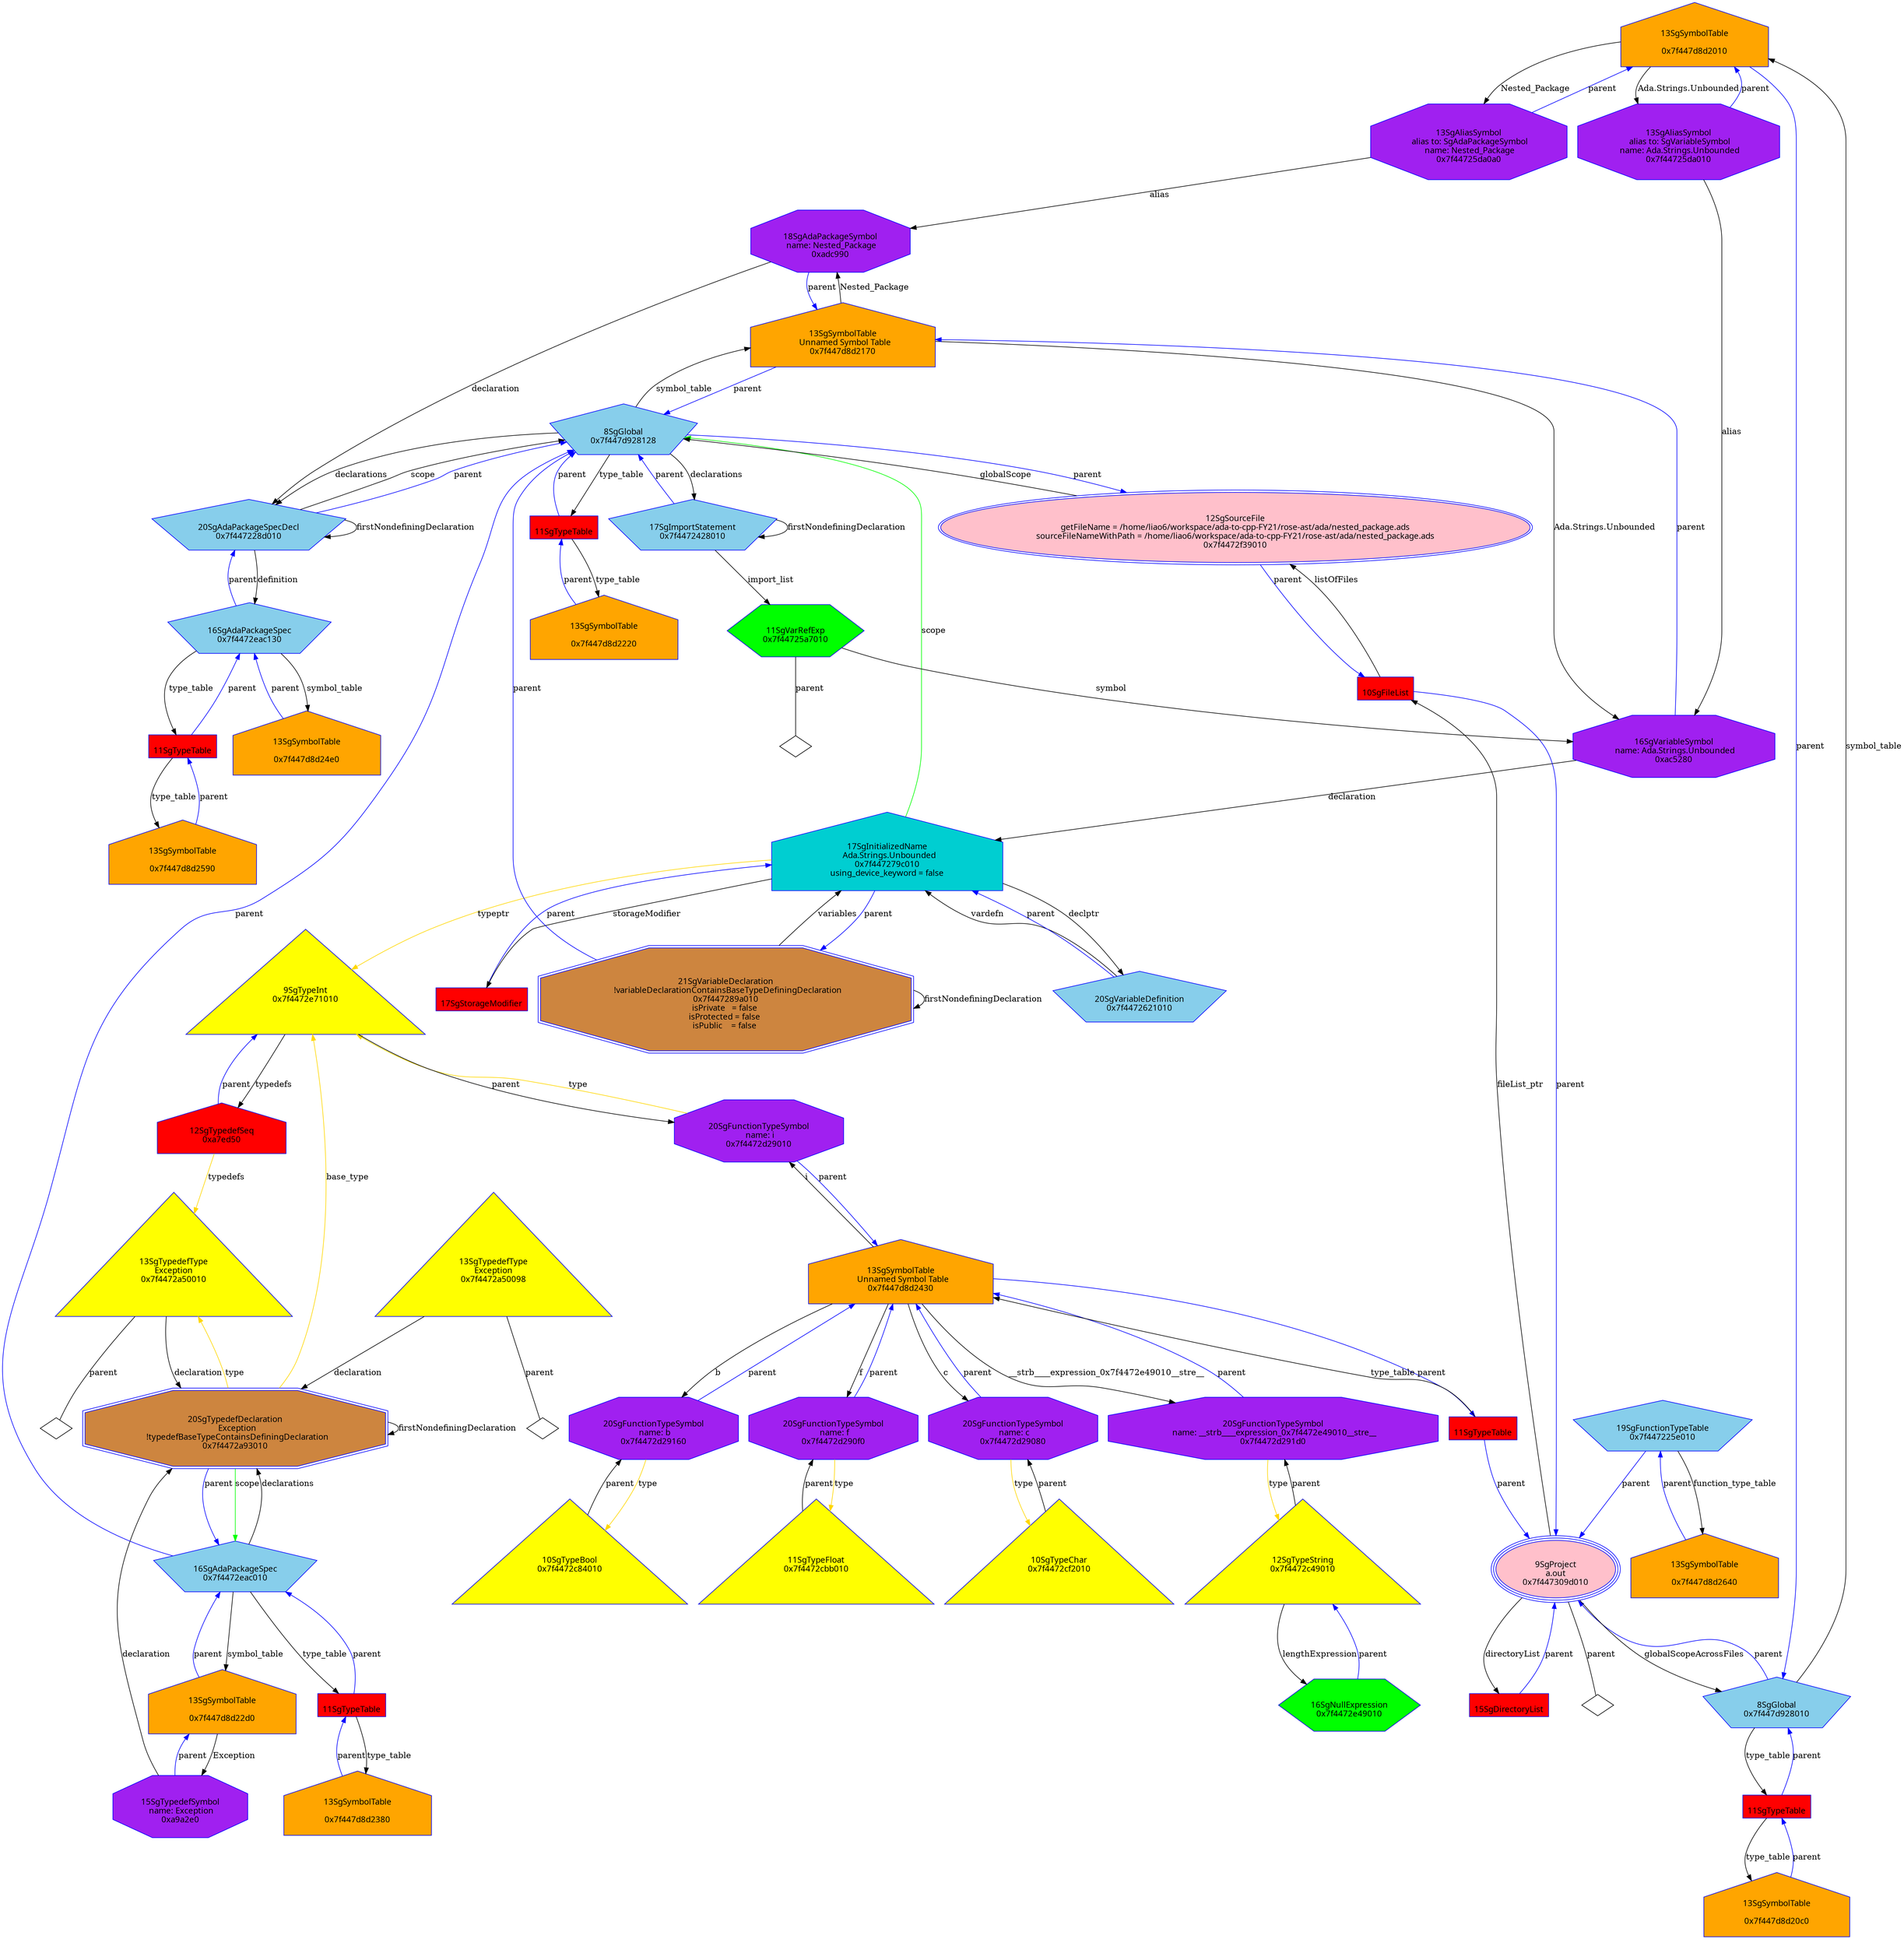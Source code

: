 digraph "Gnested_package.ads.dot" {
"0x7f447d8d2010"[label="\n13SgSymbolTable\n  \n  0x7f447d8d2010  " shape=house,regular=0,URL="\N",tooltip="more info at \N",sides=5,peripheries=1,color="blue",fillcolor=orange,fontname="7x13bold",fontcolor=black,style=filled];
"0x7f447d8d2010" -> "0x7f44725da0a0"[label="Nested_Package" dir=forward ];
"0x7f447d8d2010" -> "0x7f44725da010"[label="Ada.Strings.Unbounded" dir=forward ];
"0x7f447d8d2010" -> "0x7f447d928010"[label="parent" color="blue" dir=forward ];
"0x7f447d8d20c0"[label="\n13SgSymbolTable\n  \n  0x7f447d8d20c0  " shape=house,regular=0,URL="\N",tooltip="more info at \N",sides=5,peripheries=1,color="blue",fillcolor=orange,fontname="7x13bold",fontcolor=black,style=filled];
"0x7f447d8d20c0" -> "0x9d7a00"[label="parent" color="blue" dir=forward ];
"0x7f447d8d2170"[label="\n13SgSymbolTable\n  Unnamed Symbol Table\n  0x7f447d8d2170  " shape=house,regular=0,URL="\N",tooltip="more info at \N",sides=5,peripheries=1,color="blue",fillcolor=orange,fontname="7x13bold",fontcolor=black,style=filled];
"0x7f447d8d2170" -> "0xadc990"[label="Nested_Package" dir=forward ];
"0x7f447d8d2170" -> "0xac5280"[label="Ada.Strings.Unbounded" dir=forward ];
"0x7f447d8d2170" -> "0x7f447d928128"[label="parent" color="blue" dir=forward ];
"0x7f447d8d2220"[label="\n13SgSymbolTable\n  \n  0x7f447d8d2220  " shape=house,regular=0,URL="\N",tooltip="more info at \N",sides=5,peripheries=1,color="blue",fillcolor=orange,fontname="7x13bold",fontcolor=black,style=filled];
"0x7f447d8d2220" -> "0x9d7a28"[label="parent" color="blue" dir=forward ];
"0x7f447d8d22d0"[label="\n13SgSymbolTable\n  \n  0x7f447d8d22d0  " shape=house,regular=0,URL="\N",tooltip="more info at \N",sides=5,peripheries=1,color="blue",fillcolor=orange,fontname="7x13bold",fontcolor=black,style=filled];
"0x7f447d8d22d0" -> "0xa9a2e0"[label="Exception" dir=forward ];
"0x7f447d8d22d0" -> "0x7f4472eac010"[label="parent" color="blue" dir=forward ];
"0x7f447d8d2380"[label="\n13SgSymbolTable\n  \n  0x7f447d8d2380  " shape=house,regular=0,URL="\N",tooltip="more info at \N",sides=5,peripheries=1,color="blue",fillcolor=orange,fontname="7x13bold",fontcolor=black,style=filled];
"0x7f447d8d2380" -> "0x9d7a50"[label="parent" color="blue" dir=forward ];
"0x7f447d8d2430"[label="\n13SgSymbolTable\n  Unnamed Symbol Table\n  0x7f447d8d2430  " shape=house,regular=0,URL="\N",tooltip="more info at \N",sides=5,peripheries=1,color="blue",fillcolor=orange,fontname="7x13bold",fontcolor=black,style=filled];
"0x7f447d8d2430" -> "0x7f4472d291d0"[label="__strb____expression_0x7f4472e49010__stre__" dir=forward ];
"0x7f447d8d2430" -> "0x7f4472d29160"[label="b" dir=forward ];
"0x7f447d8d2430" -> "0x7f4472d290f0"[label="f" dir=forward ];
"0x7f447d8d2430" -> "0x7f4472d29080"[label="c" dir=forward ];
"0x7f447d8d2430" -> "0x7f4472d29010"[label="i" dir=forward ];
"0x7f447d8d2430" -> "0x9d7a78"[label="parent" color="blue" dir=forward ];
"0x7f447d8d24e0"[label="\n13SgSymbolTable\n  \n  0x7f447d8d24e0  " shape=house,regular=0,URL="\N",tooltip="more info at \N",sides=5,peripheries=1,color="blue",fillcolor=orange,fontname="7x13bold",fontcolor=black,style=filled];
"0x7f447d8d24e0" -> "0x7f4472eac130"[label="parent" color="blue" dir=forward ];
"0x7f447d8d2590"[label="\n13SgSymbolTable\n  \n  0x7f447d8d2590  " shape=house,regular=0,URL="\N",tooltip="more info at \N",sides=5,peripheries=1,color="blue",fillcolor=orange,fontname="7x13bold",fontcolor=black,style=filled];
"0x7f447d8d2590" -> "0x9d7aa0"[label="parent" color="blue" dir=forward ];
"0x7f447d8d2640"[label="\n13SgSymbolTable\n  \n  0x7f447d8d2640  " shape=house,regular=0,URL="\N",tooltip="more info at \N",sides=5,peripheries=1,color="blue",fillcolor=orange,fontname="7x13bold",fontcolor=black,style=filled];
"0x7f447d8d2640" -> "0x7f447225e010"[label="parent" color="blue" dir=forward ];
"0xab19f0"[label="\n17SgStorageModifier" shape=polygon,regular=0,URL="\N",tooltip="more info at \N",sides=4,peripheries=1,color="blue",fillcolor=red,fontname="7x13bold",fontcolor=black,style=filled];
"0xab19f0" -> "0x7f447279c010"[label="parent" color="blue" dir=forward ];
"0x7f4472f39010"[label="\n12SgSourceFile\n  getFileName = /home/liao6/workspace/ada-to-cpp-FY21/rose-ast/ada/nested_package.ads  \n  sourceFileNameWithPath = /home/liao6/workspace/ada-to-cpp-FY21/rose-ast/ada/nested_package.ads  \n  0x7f4472f39010  " shape=ellipse,regular=0,URL="\N",tooltip="more info at \N",sides=5,peripheries=2,color="blue",fillcolor=pink,fontname="7x13bold",fontcolor=black,style=filled];
"0x7f4472f39010" -> "0x7f447d928128"[label="globalScope" dir=forward ];
"0x7f4472f39010" -> "0x99cf80"[label="parent" color="blue" dir=forward ];
"0x99cf80"[label="\n10SgFileList" shape=polygon,regular=0,URL="\N",tooltip="more info at \N",sides=4,peripheries=1,color="blue",fillcolor=red,fontname="7x13bold",fontcolor=black,style=filled];
"0x99cf80" -> "0x7f4472f39010"[label="listOfFiles" dir=forward ];
"0x99cf80" -> "0x7f447309d010"[label="parent" color="blue" dir=forward ];
"0x9bc390"[label="\n15SgDirectoryList" shape=polygon,regular=0,URL="\N",tooltip="more info at \N",sides=4,peripheries=1,color="blue",fillcolor=red,fontname="7x13bold",fontcolor=black,style=filled];
"0x9bc390" -> "0x7f447309d010"[label="parent" color="blue" dir=forward ];
"0x7f447309d010"[label="\n9SgProject\n  a.out  \n  0x7f447309d010  " shape=ellipse,regular=0,URL="\N",tooltip="more info at \N",sides=5,peripheries=3,color="blue",fillcolor=pink,fontname="7x13bold",fontcolor=black,style=filled];
"0x7f447309d010" -> "0x99cf80"[label="fileList_ptr" dir=forward ];
"0x7f447309d010" -> "0x9bc390"[label="directoryList" dir=forward ];
"0x7f447309d010" -> "0x7f447d928010"[label="globalScopeAcrossFiles" dir=forward ];
"0x7f447309d010" -> "0x7f447309d010__parent__null"[label="parent" dir=none ];
"0x7f447309d010__parent__null"[label="" shape=diamond ];
"0xa7ed50"[label="\n12SgTypedefSeq\n  0xa7ed50  " shape=house,regular=0,URL="\N",tooltip="more info at \N",sides=5,peripheries=1,color="blue",fillcolor=red,fontname="7x13bold",fontcolor=black,style=filled];
"0xa7ed50" -> "0x7f4472a50010"[label="typedefs" color="gold1" dir=forward ];
"0xa7ed50" -> "0x7f4472e71010"[label="parent" color="blue" dir=forward ];
"0x9d7a00"[label="\n11SgTypeTable" shape=polygon,regular=0,URL="\N",tooltip="more info at \N",sides=4,peripheries=1,color="blue",fillcolor=red,fontname="7x13bold",fontcolor=black,style=filled];
"0x9d7a00" -> "0x7f447d8d20c0"[label="type_table" dir=forward ];
"0x9d7a00" -> "0x7f447d928010"[label="parent" color="blue" dir=forward ];
"0x9d7a28"[label="\n11SgTypeTable" shape=polygon,regular=0,URL="\N",tooltip="more info at \N",sides=4,peripheries=1,color="blue",fillcolor=red,fontname="7x13bold",fontcolor=black,style=filled];
"0x9d7a28" -> "0x7f447d8d2220"[label="type_table" dir=forward ];
"0x9d7a28" -> "0x7f447d928128"[label="parent" color="blue" dir=forward ];
"0x9d7a50"[label="\n11SgTypeTable" shape=polygon,regular=0,URL="\N",tooltip="more info at \N",sides=4,peripheries=1,color="blue",fillcolor=red,fontname="7x13bold",fontcolor=black,style=filled];
"0x9d7a50" -> "0x7f447d8d2380"[label="type_table" dir=forward ];
"0x9d7a50" -> "0x7f4472eac010"[label="parent" color="blue" dir=forward ];
"0x9d7a78"[label="\n11SgTypeTable" shape=polygon,regular=0,URL="\N",tooltip="more info at \N",sides=4,peripheries=1,color="blue",fillcolor=red,fontname="7x13bold",fontcolor=black,style=filled];
"0x9d7a78" -> "0x7f447d8d2430"[label="type_table" dir=forward ];
"0x9d7a78" -> "0x7f447309d010"[label="parent" color="blue" dir=forward ];
"0x9d7aa0"[label="\n11SgTypeTable" shape=polygon,regular=0,URL="\N",tooltip="more info at \N",sides=4,peripheries=1,color="blue",fillcolor=red,fontname="7x13bold",fontcolor=black,style=filled];
"0x9d7aa0" -> "0x7f447d8d2590"[label="type_table" dir=forward ];
"0x9d7aa0" -> "0x7f4472eac130"[label="parent" color="blue" dir=forward ];
"0x7f4472cf2010"[label="\n10SgTypeChar\n  0x7f4472cf2010  \n   \n   " shape=polygon,regular=0,URL="\N",tooltip="more info at \N",sides=3,peripheries=1,color="blue",fillcolor=yellow,fontname="7x13bold",fontcolor=black,style=filled];
"0x7f4472cf2010" -> "0x7f4472d29080"[label="parent" dir=forward ];
"0x7f4472e71010"[label="\n9SgTypeInt\n  0x7f4472e71010  \n   \n   " shape=polygon,regular=0,URL="\N",tooltip="more info at \N",sides=3,peripheries=1,color="blue",fillcolor=yellow,fontname="7x13bold",fontcolor=black,style=filled];
"0x7f4472e71010" -> "0xa7ed50"[label="typedefs" dir=forward ];
"0x7f4472e71010" -> "0x7f4472d29010"[label="parent" dir=forward ];
"0x7f4472cbb010"[label="\n11SgTypeFloat\n  0x7f4472cbb010  \n   \n   " shape=polygon,regular=0,URL="\N",tooltip="more info at \N",sides=3,peripheries=1,color="blue",fillcolor=yellow,fontname="7x13bold",fontcolor=black,style=filled];
"0x7f4472cbb010" -> "0x7f4472d290f0"[label="parent" dir=forward ];
"0x7f4472c49010"[label="\n12SgTypeString\n  0x7f4472c49010  \n   \n   " shape=polygon,regular=0,URL="\N",tooltip="more info at \N",sides=3,peripheries=1,color="blue",fillcolor=yellow,fontname="7x13bold",fontcolor=black,style=filled];
"0x7f4472c49010" -> "0x7f4472e49010"[label="lengthExpression" dir=forward ];
"0x7f4472c49010" -> "0x7f4472d291d0"[label="parent" dir=forward ];
"0x7f4472c84010"[label="\n10SgTypeBool\n  0x7f4472c84010  \n   \n   " shape=polygon,regular=0,URL="\N",tooltip="more info at \N",sides=3,peripheries=1,color="blue",fillcolor=yellow,fontname="7x13bold",fontcolor=black,style=filled];
"0x7f4472c84010" -> "0x7f4472d29160"[label="parent" dir=forward ];
"0x7f4472a50010"[label="\n13SgTypedefType\nException\n  0x7f4472a50010  \n   \n   " shape=polygon,regular=0,URL="\N",tooltip="more info at \N",sides=3,peripheries=1,color="blue",fillcolor=yellow,fontname="7x13bold",fontcolor=black,style=filled];
"0x7f4472a50010" -> "0x7f4472a93010"[label="declaration" dir=forward ];
"0x7f4472a50010" -> "0x7f4472a50010__parent__null"[label="parent" dir=none ];
"0x7f4472a50010__parent__null"[label="" shape=diamond ];
"0x7f4472a50098"[label="\n13SgTypedefType\nException\n  0x7f4472a50098  \n   \n   " shape=polygon,regular=0,URL="\N",tooltip="more info at \N",sides=3,peripheries=1,color="blue",fillcolor=yellow,fontname="7x13bold",fontcolor=black,style=filled];
"0x7f4472a50098" -> "0x7f4472a93010"[label="declaration" dir=forward ];
"0x7f4472a50098" -> "0x7f4472a50098__parent__null"[label="parent" dir=none ];
"0x7f4472a50098__parent__null"[label="" shape=diamond ];
"0x7f447d928010"[label="\n8SgGlobal\n  0x7f447d928010  " shape=polygon,regular=0,URL="\N",tooltip="more info at \N",sides=5,peripheries=1,color="blue",fillcolor=skyblue,fontname="7x13bold",fontcolor=black,style=filled];
"0x7f447d928010" -> "0x7f447d8d2010"[label="symbol_table" dir=forward ];
"0x7f447d928010" -> "0x9d7a00"[label="type_table" dir=forward ];
"0x7f447d928010" -> "0x7f447309d010"[label="parent" color="blue" dir=forward ];
"0x7f447d928128"[label="\n8SgGlobal\n  0x7f447d928128  " shape=polygon,regular=0,URL="\N",tooltip="more info at \N",sides=5,peripheries=1,color="blue",fillcolor=skyblue,fontname="7x13bold",fontcolor=black,style=filled];
"0x7f447d928128" -> "0x7f4472428010"[label="declarations" dir=forward ];
"0x7f447d928128" -> "0x7f447228d010"[label="declarations" dir=forward ];
"0x7f447d928128" -> "0x7f447d8d2170"[label="symbol_table" dir=forward ];
"0x7f447d928128" -> "0x9d7a28"[label="type_table" dir=forward ];
"0x7f447d928128" -> "0x7f4472f39010"[label="parent" color="blue" dir=forward ];
"0x7f4472621010"[label="\n20SgVariableDefinition\n  0x7f4472621010  " shape=polygon,regular=0,URL="\N",tooltip="more info at \N",sides=5,peripheries=1,color="blue",fillcolor=skyblue,fontname="7x13bold",fontcolor=black,style=filled];
"0x7f4472621010" -> "0x7f447279c010"[label="vardefn" dir=forward ];
"0x7f4472621010" -> "0x7f447279c010"[label="parent" color="blue" dir=forward ];
"0x7f447225e010"[label="\n19SgFunctionTypeTable\n  0x7f447225e010  " shape=polygon,regular=0,URL="\N",tooltip="more info at \N",sides=5,peripheries=1,color="blue",fillcolor=skyblue,fontname="7x13bold",fontcolor=black,style=filled];
"0x7f447225e010" -> "0x7f447d8d2640"[label="function_type_table" dir=forward ];
"0x7f447225e010" -> "0x7f447309d010"[label="parent" color="blue" dir=forward ];
"0x7f4472a93010"[label="\n20SgTypedefDeclaration\n  Exception\n  !typedefBaseTypeContainsDefiningDeclaration\n  0x7f4472a93010  " shape=polygon,regular=0,URL="\N",tooltip="more info at \N",sides=8,peripheries=2,color="blue",fillcolor=peru,fontname="7x13bold",fontcolor=black,style=filled];
"0x7f4472a93010" -> "0x7f4472e71010"[label="base_type" color="gold1" dir=forward ];
"0x7f4472a93010" -> "0x7f4472a50010"[label="type" color="gold1" dir=forward ];
"0x7f4472a93010" -> "0x7f4472eac010"[label="scope" color="green" dir=forward ];
"0x7f4472a93010" -> "0x7f4472a93010"[label="firstNondefiningDeclaration" dir=forward ];
"0x7f4472a93010" -> "0x7f4472eac010"[label="parent" color="blue" dir=forward ];
"0x7f447289a010"[label="\n21SgVariableDeclaration\n  !variableDeclarationContainsBaseTypeDefiningDeclaration\n  0x7f447289a010  \n isPrivate   = false  \n isProtected = false  \n isPublic    = false  " shape=polygon,regular=0,URL="\N",tooltip="more info at \N",sides=8,peripheries=2,color="blue",fillcolor=peru,fontname="7x13bold",fontcolor=black,style=filled];
"0x7f447289a010" -> "0x7f447279c010"[label="variables" dir=forward ];
"0x7f447289a010" -> "0x7f447289a010"[label="firstNondefiningDeclaration" dir=forward ];
"0x7f447289a010" -> "0x7f447d928128"[label="parent" color="blue" dir=forward ];
"0x7f4472428010"[label="\n17SgImportStatement\n  0x7f4472428010  " shape=polygon,regular=0,URL="\N",tooltip="more info at \N",sides=5,peripheries=1,color="blue",fillcolor=skyblue,fontname="7x13bold",fontcolor=black,style=filled];
"0x7f4472428010" -> "0x7f44725a7010"[label="import_list" dir=forward ];
"0x7f4472428010" -> "0x7f4472428010"[label="firstNondefiningDeclaration" dir=forward ];
"0x7f4472428010" -> "0x7f447d928128"[label="parent" color="blue" dir=forward ];
"0x7f4472eac010"[label="\n16SgAdaPackageSpec\n  0x7f4472eac010  " shape=polygon,regular=0,URL="\N",tooltip="more info at \N",sides=5,peripheries=1,color="blue",fillcolor=skyblue,fontname="7x13bold",fontcolor=black,style=filled];
"0x7f4472eac010" -> "0x7f4472a93010"[label="declarations" dir=forward ];
"0x7f4472eac010" -> "0x7f447d8d22d0"[label="symbol_table" dir=forward ];
"0x7f4472eac010" -> "0x9d7a50"[label="type_table" dir=forward ];
"0x7f4472eac010" -> "0x7f447d928128"[label="parent" color="blue" dir=forward ];
"0x7f4472eac130"[label="\n16SgAdaPackageSpec\n  0x7f4472eac130  " shape=polygon,regular=0,URL="\N",tooltip="more info at \N",sides=5,peripheries=1,color="blue",fillcolor=skyblue,fontname="7x13bold",fontcolor=black,style=filled];
"0x7f4472eac130" -> "0x7f447d8d24e0"[label="symbol_table" dir=forward ];
"0x7f4472eac130" -> "0x9d7aa0"[label="type_table" dir=forward ];
"0x7f4472eac130" -> "0x7f447228d010"[label="parent" color="blue" dir=forward ];
"0x7f447228d010"[label="\n20SgAdaPackageSpecDecl\n  0x7f447228d010  " shape=polygon,regular=0,URL="\N",tooltip="more info at \N",sides=5,peripheries=1,color="blue",fillcolor=skyblue,fontname="7x13bold",fontcolor=black,style=filled];
"0x7f447228d010" -> "0x7f4472eac130"[label="definition" dir=forward ];
"0x7f447228d010" -> "0x7f447d928128"[label="scope" dir=forward ];
"0x7f447228d010" -> "0x7f447228d010"[label="firstNondefiningDeclaration" dir=forward ];
"0x7f447228d010" -> "0x7f447d928128"[label="parent" color="blue" dir=forward ];
"0x7f44725a7010"[label="\n11SgVarRefExp\n  0x7f44725a7010  " shape=polygon,regular=0,URL="\N",tooltip="more info at \N",sides=6,peripheries=1,color="blue",fillcolor=green,fontname="7x13bold",fontcolor=black,style=filled];
"0x7f44725a7010" -> "0xac5280"[label="symbol" dir=forward ];
"0x7f44725a7010" -> "0x7f44725a7010__parent__null"[label="parent" dir=none ];
"0x7f44725a7010__parent__null"[label="" shape=diamond ];
"0x7f4472e49010"[label="\n16SgNullExpression\n  0x7f4472e49010  " shape=polygon,regular=0,URL="\N",tooltip="more info at \N",sides=6,peripheries=1,color="blue",fillcolor=green,fontname="7x13bold",fontcolor=black,style=filled];
"0x7f4472e49010" -> "0x7f4472c49010"[label="parent" color="blue" dir=forward ];
"0xac5280"[label="\n16SgVariableSymbol\n name: Ada.Strings.Unbounded\n  0xac5280  " shape=polygon,regular=0,URL="\N",tooltip="more info at \N",sides=8,peripheries=1,color="blue",fillcolor=purple,fontname="7x13bold",fontcolor=black,style=filled];
"0xac5280" -> "0x7f447279c010"[label="declaration" dir=forward ];
"0xac5280" -> "0x7f447d8d2170"[label="parent" color="blue" dir=forward ];
"0x7f4472d29010"[label="\n20SgFunctionTypeSymbol\n name: i\n  0x7f4472d29010  " shape=polygon,regular=0,URL="\N",tooltip="more info at \N",sides=8,peripheries=1,color="blue",fillcolor=purple,fontname="7x13bold",fontcolor=black,style=filled];
"0x7f4472d29010" -> "0x7f4472e71010"[label="type" color="gold1" dir=forward ];
"0x7f4472d29010" -> "0x7f447d8d2430"[label="parent" color="blue" dir=forward ];
"0x7f4472d29080"[label="\n20SgFunctionTypeSymbol\n name: c\n  0x7f4472d29080  " shape=polygon,regular=0,URL="\N",tooltip="more info at \N",sides=8,peripheries=1,color="blue",fillcolor=purple,fontname="7x13bold",fontcolor=black,style=filled];
"0x7f4472d29080" -> "0x7f4472cf2010"[label="type" color="gold1" dir=forward ];
"0x7f4472d29080" -> "0x7f447d8d2430"[label="parent" color="blue" dir=forward ];
"0x7f4472d290f0"[label="\n20SgFunctionTypeSymbol\n name: f\n  0x7f4472d290f0  " shape=polygon,regular=0,URL="\N",tooltip="more info at \N",sides=8,peripheries=1,color="blue",fillcolor=purple,fontname="7x13bold",fontcolor=black,style=filled];
"0x7f4472d290f0" -> "0x7f4472cbb010"[label="type" color="gold1" dir=forward ];
"0x7f4472d290f0" -> "0x7f447d8d2430"[label="parent" color="blue" dir=forward ];
"0x7f4472d29160"[label="\n20SgFunctionTypeSymbol\n name: b\n  0x7f4472d29160  " shape=polygon,regular=0,URL="\N",tooltip="more info at \N",sides=8,peripheries=1,color="blue",fillcolor=purple,fontname="7x13bold",fontcolor=black,style=filled];
"0x7f4472d29160" -> "0x7f4472c84010"[label="type" color="gold1" dir=forward ];
"0x7f4472d29160" -> "0x7f447d8d2430"[label="parent" color="blue" dir=forward ];
"0x7f4472d291d0"[label="\n20SgFunctionTypeSymbol\n name: __strb____expression_0x7f4472e49010__stre__\n  0x7f4472d291d0  " shape=polygon,regular=0,URL="\N",tooltip="more info at \N",sides=8,peripheries=1,color="blue",fillcolor=purple,fontname="7x13bold",fontcolor=black,style=filled];
"0x7f4472d291d0" -> "0x7f4472c49010"[label="type" color="gold1" dir=forward ];
"0x7f4472d291d0" -> "0x7f447d8d2430"[label="parent" color="blue" dir=forward ];
"0xa9a2e0"[label="\n15SgTypedefSymbol\n name: Exception\n  0xa9a2e0  " shape=polygon,regular=0,URL="\N",tooltip="more info at \N",sides=8,peripheries=1,color="blue",fillcolor=purple,fontname="7x13bold",fontcolor=black,style=filled];
"0xa9a2e0" -> "0x7f4472a93010"[label="declaration" dir=forward ];
"0xa9a2e0" -> "0x7f447d8d22d0"[label="parent" color="blue" dir=forward ];
"0x7f44725da010"[label="\n13SgAliasSymbol\n alias to: SgVariableSymbol\n name: Ada.Strings.Unbounded\n  0x7f44725da010  " shape=polygon,regular=0,URL="\N",tooltip="more info at \N",sides=8,peripheries=1,color="blue",fillcolor=purple,fontname="7x13bold",fontcolor=black,style=filled];
"0x7f44725da010" -> "0xac5280"[label="alias" dir=forward ];
"0x7f44725da010" -> "0x7f447d8d2010"[label="parent" color="blue" dir=forward ];
"0x7f44725da0a0"[label="\n13SgAliasSymbol\n alias to: SgAdaPackageSymbol\n name: Nested_Package\n  0x7f44725da0a0  " shape=polygon,regular=0,URL="\N",tooltip="more info at \N",sides=8,peripheries=1,color="blue",fillcolor=purple,fontname="7x13bold",fontcolor=black,style=filled];
"0x7f44725da0a0" -> "0xadc990"[label="alias" dir=forward ];
"0x7f44725da0a0" -> "0x7f447d8d2010"[label="parent" color="blue" dir=forward ];
"0xadc990"[label="\n18SgAdaPackageSymbol\n name: Nested_Package\n  0xadc990  " shape=polygon,regular=0,URL="\N",tooltip="more info at \N",sides=8,peripheries=1,color="blue",fillcolor=purple,fontname="7x13bold",fontcolor=black,style=filled];
"0xadc990" -> "0x7f447228d010"[label="declaration" dir=forward ];
"0xadc990" -> "0x7f447d8d2170"[label="parent" color="blue" dir=forward ];
"0x7f447279c010"[label="\n17SgInitializedName\n  Ada.Strings.Unbounded\n  0x7f447279c010  \n  using_device_keyword = false  " shape=house,regular=0,URL="\N",tooltip="more info at \N",sides=5,peripheries=1,color="blue",fillcolor=darkturquoise,fontname="7x13bold",fontcolor=black,style=filled];
"0x7f447279c010" -> "0x7f4472e71010"[label="typeptr" color="gold1" dir=forward ];
"0x7f447279c010" -> "0x7f4472621010"[label="declptr" dir=forward ];
"0x7f447279c010" -> "0xab19f0"[label="storageModifier" dir=forward ];
"0x7f447279c010" -> "0x7f447d928128"[label="scope" color="green" dir=forward ];
"0x7f447279c010" -> "0x7f447289a010"[label="parent" color="blue" dir=forward ];
}
